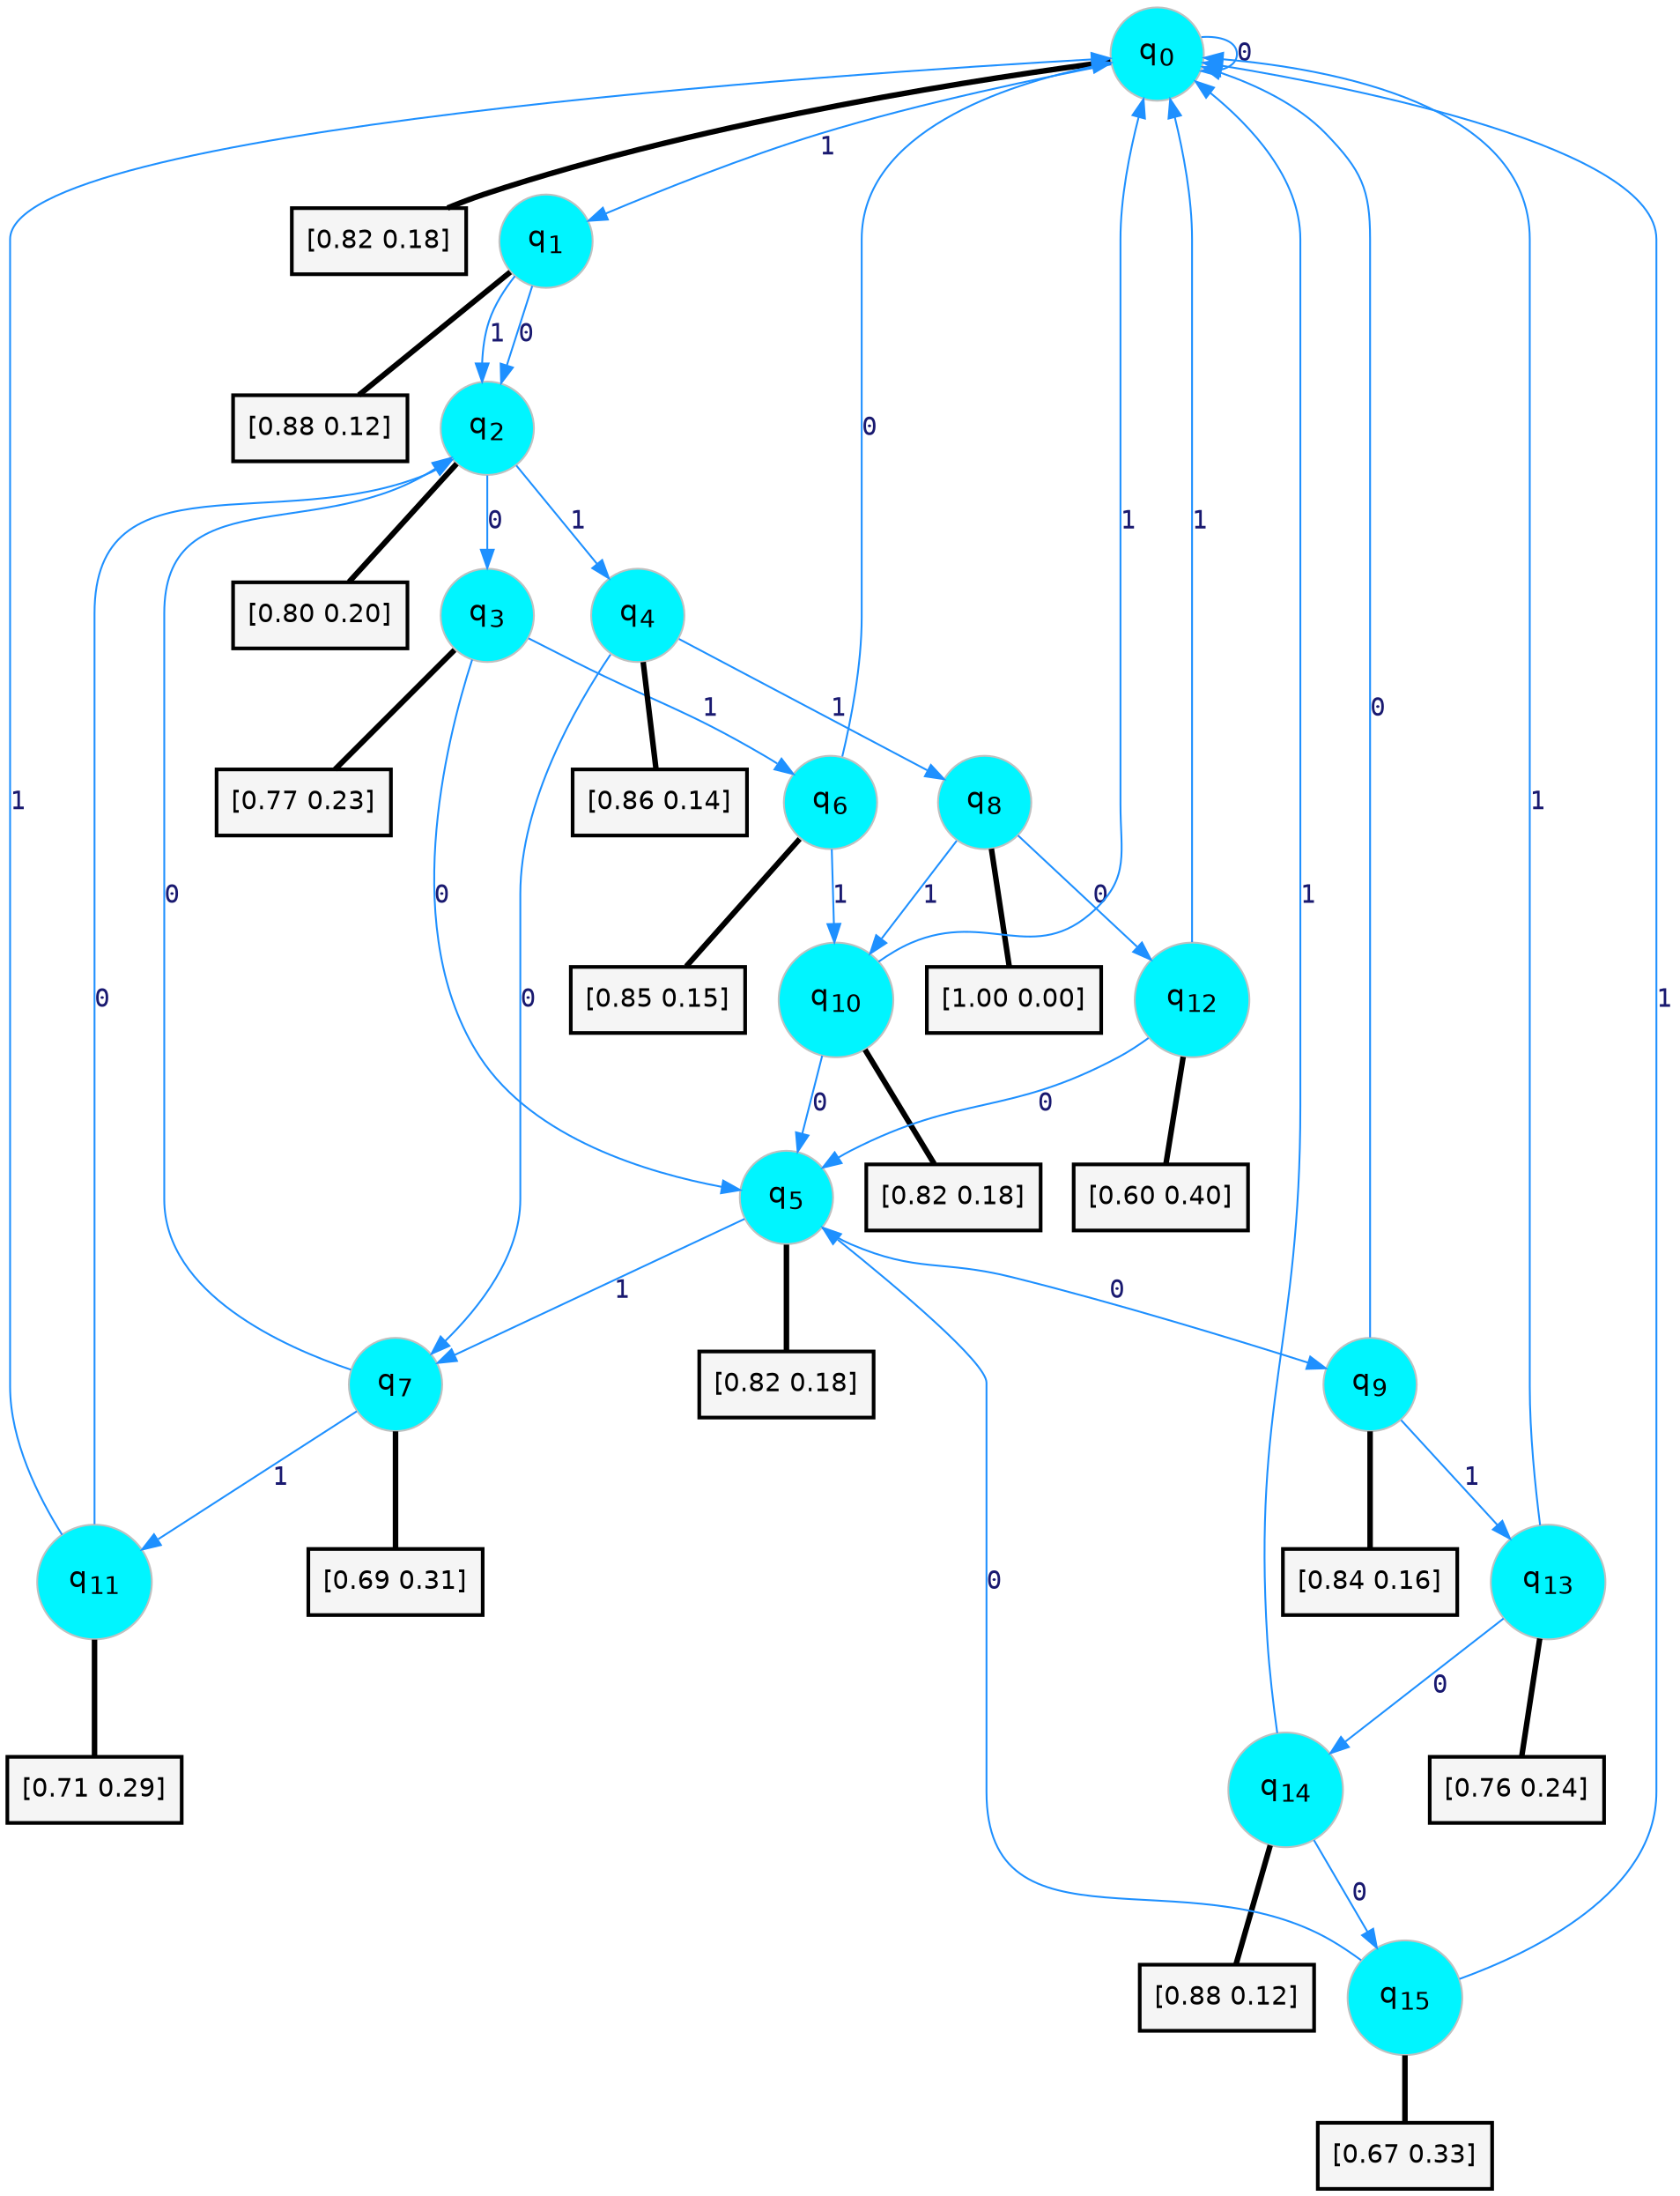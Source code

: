 digraph G {
graph [
bgcolor=transparent, dpi=300, rankdir=TD, size="40,25"];
node [
color=gray, fillcolor=turquoise1, fontcolor=black, fontname=Helvetica, fontsize=16, fontweight=bold, shape=circle, style=filled];
edge [
arrowsize=1, color=dodgerblue1, fontcolor=midnightblue, fontname=courier, fontweight=bold, penwidth=1, style=solid, weight=20];
0[label=<q<SUB>0</SUB>>];
1[label=<q<SUB>1</SUB>>];
2[label=<q<SUB>2</SUB>>];
3[label=<q<SUB>3</SUB>>];
4[label=<q<SUB>4</SUB>>];
5[label=<q<SUB>5</SUB>>];
6[label=<q<SUB>6</SUB>>];
7[label=<q<SUB>7</SUB>>];
8[label=<q<SUB>8</SUB>>];
9[label=<q<SUB>9</SUB>>];
10[label=<q<SUB>10</SUB>>];
11[label=<q<SUB>11</SUB>>];
12[label=<q<SUB>12</SUB>>];
13[label=<q<SUB>13</SUB>>];
14[label=<q<SUB>14</SUB>>];
15[label=<q<SUB>15</SUB>>];
16[label="[0.82 0.18]", shape=box,fontcolor=black, fontname=Helvetica, fontsize=14, penwidth=2, fillcolor=whitesmoke,color=black];
17[label="[0.88 0.12]", shape=box,fontcolor=black, fontname=Helvetica, fontsize=14, penwidth=2, fillcolor=whitesmoke,color=black];
18[label="[0.80 0.20]", shape=box,fontcolor=black, fontname=Helvetica, fontsize=14, penwidth=2, fillcolor=whitesmoke,color=black];
19[label="[0.77 0.23]", shape=box,fontcolor=black, fontname=Helvetica, fontsize=14, penwidth=2, fillcolor=whitesmoke,color=black];
20[label="[0.86 0.14]", shape=box,fontcolor=black, fontname=Helvetica, fontsize=14, penwidth=2, fillcolor=whitesmoke,color=black];
21[label="[0.82 0.18]", shape=box,fontcolor=black, fontname=Helvetica, fontsize=14, penwidth=2, fillcolor=whitesmoke,color=black];
22[label="[0.85 0.15]", shape=box,fontcolor=black, fontname=Helvetica, fontsize=14, penwidth=2, fillcolor=whitesmoke,color=black];
23[label="[0.69 0.31]", shape=box,fontcolor=black, fontname=Helvetica, fontsize=14, penwidth=2, fillcolor=whitesmoke,color=black];
24[label="[1.00 0.00]", shape=box,fontcolor=black, fontname=Helvetica, fontsize=14, penwidth=2, fillcolor=whitesmoke,color=black];
25[label="[0.84 0.16]", shape=box,fontcolor=black, fontname=Helvetica, fontsize=14, penwidth=2, fillcolor=whitesmoke,color=black];
26[label="[0.82 0.18]", shape=box,fontcolor=black, fontname=Helvetica, fontsize=14, penwidth=2, fillcolor=whitesmoke,color=black];
27[label="[0.71 0.29]", shape=box,fontcolor=black, fontname=Helvetica, fontsize=14, penwidth=2, fillcolor=whitesmoke,color=black];
28[label="[0.60 0.40]", shape=box,fontcolor=black, fontname=Helvetica, fontsize=14, penwidth=2, fillcolor=whitesmoke,color=black];
29[label="[0.76 0.24]", shape=box,fontcolor=black, fontname=Helvetica, fontsize=14, penwidth=2, fillcolor=whitesmoke,color=black];
30[label="[0.88 0.12]", shape=box,fontcolor=black, fontname=Helvetica, fontsize=14, penwidth=2, fillcolor=whitesmoke,color=black];
31[label="[0.67 0.33]", shape=box,fontcolor=black, fontname=Helvetica, fontsize=14, penwidth=2, fillcolor=whitesmoke,color=black];
0->0 [label=0];
0->1 [label=1];
0->16 [arrowhead=none, penwidth=3,color=black];
1->2 [label=0];
1->2 [label=1];
1->17 [arrowhead=none, penwidth=3,color=black];
2->3 [label=0];
2->4 [label=1];
2->18 [arrowhead=none, penwidth=3,color=black];
3->5 [label=0];
3->6 [label=1];
3->19 [arrowhead=none, penwidth=3,color=black];
4->7 [label=0];
4->8 [label=1];
4->20 [arrowhead=none, penwidth=3,color=black];
5->9 [label=0];
5->7 [label=1];
5->21 [arrowhead=none, penwidth=3,color=black];
6->0 [label=0];
6->10 [label=1];
6->22 [arrowhead=none, penwidth=3,color=black];
7->2 [label=0];
7->11 [label=1];
7->23 [arrowhead=none, penwidth=3,color=black];
8->12 [label=0];
8->10 [label=1];
8->24 [arrowhead=none, penwidth=3,color=black];
9->0 [label=0];
9->13 [label=1];
9->25 [arrowhead=none, penwidth=3,color=black];
10->5 [label=0];
10->0 [label=1];
10->26 [arrowhead=none, penwidth=3,color=black];
11->2 [label=0];
11->0 [label=1];
11->27 [arrowhead=none, penwidth=3,color=black];
12->5 [label=0];
12->0 [label=1];
12->28 [arrowhead=none, penwidth=3,color=black];
13->14 [label=0];
13->0 [label=1];
13->29 [arrowhead=none, penwidth=3,color=black];
14->15 [label=0];
14->0 [label=1];
14->30 [arrowhead=none, penwidth=3,color=black];
15->5 [label=0];
15->0 [label=1];
15->31 [arrowhead=none, penwidth=3,color=black];
}
